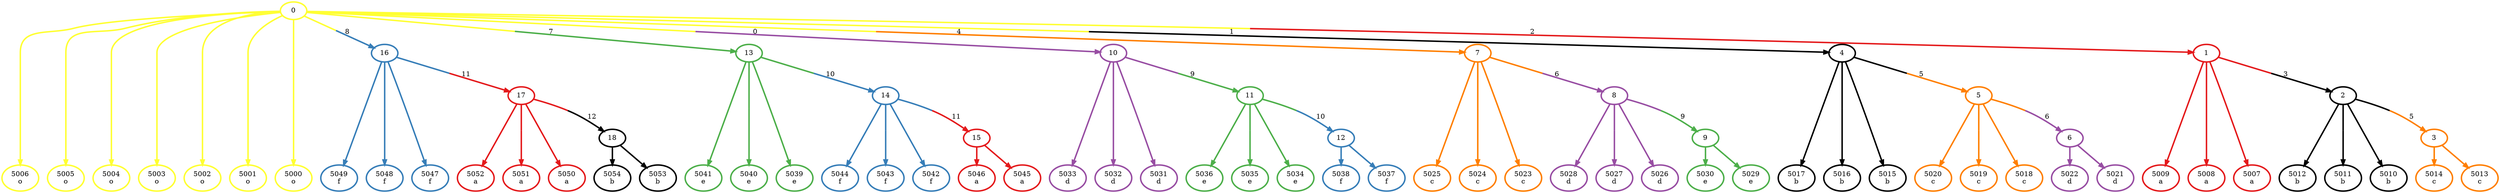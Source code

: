 digraph T {
	{
		rank=same
		0 [penwidth=3,colorscheme=set19,color=0,label="5054\nb"]
		1 [penwidth=3,colorscheme=set19,color=0,label="5053\nb"]
		2 [penwidth=3,colorscheme=set19,color=1,label="5052\na"]
		3 [penwidth=3,colorscheme=set19,color=1,label="5051\na"]
		4 [penwidth=3,colorscheme=set19,color=1,label="5050\na"]
		5 [penwidth=3,colorscheme=set19,color=1,label="5046\na"]
		6 [penwidth=3,colorscheme=set19,color=1,label="5045\na"]
		7 [penwidth=3,colorscheme=set19,color=2,label="5044\nf"]
		8 [penwidth=3,colorscheme=set19,color=2,label="5043\nf"]
		9 [penwidth=3,colorscheme=set19,color=2,label="5042\nf"]
		10 [penwidth=3,colorscheme=set19,color=2,label="5038\nf"]
		11 [penwidth=3,colorscheme=set19,color=2,label="5037\nf"]
		12 [penwidth=3,colorscheme=set19,color=3,label="5036\ne"]
		13 [penwidth=3,colorscheme=set19,color=3,label="5035\ne"]
		14 [penwidth=3,colorscheme=set19,color=3,label="5034\ne"]
		15 [penwidth=3,colorscheme=set19,color=3,label="5030\ne"]
		16 [penwidth=3,colorscheme=set19,color=3,label="5029\ne"]
		17 [penwidth=3,colorscheme=set19,color=4,label="5028\nd"]
		18 [penwidth=3,colorscheme=set19,color=4,label="5027\nd"]
		19 [penwidth=3,colorscheme=set19,color=4,label="5026\nd"]
		20 [penwidth=3,colorscheme=set19,color=4,label="5022\nd"]
		21 [penwidth=3,colorscheme=set19,color=4,label="5021\nd"]
		22 [penwidth=3,colorscheme=set19,color=5,label="5020\nc"]
		23 [penwidth=3,colorscheme=set19,color=5,label="5019\nc"]
		24 [penwidth=3,colorscheme=set19,color=5,label="5018\nc"]
		25 [penwidth=3,colorscheme=set19,color=5,label="5014\nc"]
		26 [penwidth=3,colorscheme=set19,color=5,label="5013\nc"]
		27 [penwidth=3,colorscheme=set19,color=0,label="5012\nb"]
		28 [penwidth=3,colorscheme=set19,color=0,label="5011\nb"]
		29 [penwidth=3,colorscheme=set19,color=0,label="5010\nb"]
		30 [penwidth=3,colorscheme=set19,color=2,label="5049\nf"]
		31 [penwidth=3,colorscheme=set19,color=2,label="5048\nf"]
		32 [penwidth=3,colorscheme=set19,color=2,label="5047\nf"]
		33 [penwidth=3,colorscheme=set19,color=3,label="5041\ne"]
		34 [penwidth=3,colorscheme=set19,color=3,label="5040\ne"]
		35 [penwidth=3,colorscheme=set19,color=3,label="5039\ne"]
		36 [penwidth=3,colorscheme=set19,color=4,label="5033\nd"]
		37 [penwidth=3,colorscheme=set19,color=4,label="5032\nd"]
		38 [penwidth=3,colorscheme=set19,color=4,label="5031\nd"]
		39 [penwidth=3,colorscheme=set19,color=5,label="5025\nc"]
		40 [penwidth=3,colorscheme=set19,color=5,label="5024\nc"]
		41 [penwidth=3,colorscheme=set19,color=5,label="5023\nc"]
		42 [penwidth=3,colorscheme=set19,color=0,label="5017\nb"]
		43 [penwidth=3,colorscheme=set19,color=0,label="5016\nb"]
		44 [penwidth=3,colorscheme=set19,color=0,label="5015\nb"]
		45 [penwidth=3,colorscheme=set19,color=1,label="5009\na"]
		46 [penwidth=3,colorscheme=set19,color=1,label="5008\na"]
		47 [penwidth=3,colorscheme=set19,color=1,label="5007\na"]
		48 [penwidth=3,colorscheme=set19,color=6,label="5006\no"]
		49 [penwidth=3,colorscheme=set19,color=6,label="5005\no"]
		50 [penwidth=3,colorscheme=set19,color=6,label="5004\no"]
		51 [penwidth=3,colorscheme=set19,color=6,label="5003\no"]
		52 [penwidth=3,colorscheme=set19,color=6,label="5002\no"]
		53 [penwidth=3,colorscheme=set19,color=6,label="5001\no"]
		54 [penwidth=3,colorscheme=set19,color=6,label="5000\no"]
	}
	55 [penwidth=3,colorscheme=set19,color=0,label="18"]
	56 [penwidth=3,colorscheme=set19,color=1,label="17"]
	57 [penwidth=3,colorscheme=set19,color=1,label="15"]
	58 [penwidth=3,colorscheme=set19,color=2,label="14"]
	59 [penwidth=3,colorscheme=set19,color=2,label="12"]
	60 [penwidth=3,colorscheme=set19,color=3,label="11"]
	61 [penwidth=3,colorscheme=set19,color=3,label="9"]
	62 [penwidth=3,colorscheme=set19,color=4,label="8"]
	63 [penwidth=3,colorscheme=set19,color=4,label="6"]
	64 [penwidth=3,colorscheme=set19,color=5,label="5"]
	65 [penwidth=3,colorscheme=set19,color=5,label="3"]
	66 [penwidth=3,colorscheme=set19,color=0,label="2"]
	67 [penwidth=3,colorscheme=set19,color=2,label="16"]
	68 [penwidth=3,colorscheme=set19,color=3,label="13"]
	69 [penwidth=3,colorscheme=set19,color=4,label="10"]
	70 [penwidth=3,colorscheme=set19,color=5,label="7"]
	71 [penwidth=3,colorscheme=set19,color=0,label="4"]
	72 [penwidth=3,colorscheme=set19,color=1,label="1"]
	73 [penwidth=3,colorscheme=set19,color=6,label="0"]
	55 -> 0 [penwidth=3,colorscheme=set19,color="0;0.5:0"]
	55 -> 1 [penwidth=3,colorscheme=set19,color="0;0.5:0"]
	56 -> 2 [penwidth=3,colorscheme=set19,color="1;0.5:1"]
	56 -> 3 [penwidth=3,colorscheme=set19,color="1;0.5:1"]
	56 -> 4 [penwidth=3,colorscheme=set19,color="1;0.5:1"]
	56 -> 55 [penwidth=3,colorscheme=set19,color="1;0.5:0",label="12"]
	57 -> 5 [penwidth=3,colorscheme=set19,color="1;0.5:1"]
	57 -> 6 [penwidth=3,colorscheme=set19,color="1;0.5:1"]
	58 -> 7 [penwidth=3,colorscheme=set19,color="2;0.5:2"]
	58 -> 8 [penwidth=3,colorscheme=set19,color="2;0.5:2"]
	58 -> 9 [penwidth=3,colorscheme=set19,color="2;0.5:2"]
	58 -> 57 [penwidth=3,colorscheme=set19,color="2;0.5:1",label="11"]
	59 -> 10 [penwidth=3,colorscheme=set19,color="2;0.5:2"]
	59 -> 11 [penwidth=3,colorscheme=set19,color="2;0.5:2"]
	60 -> 12 [penwidth=3,colorscheme=set19,color="3;0.5:3"]
	60 -> 13 [penwidth=3,colorscheme=set19,color="3;0.5:3"]
	60 -> 14 [penwidth=3,colorscheme=set19,color="3;0.5:3"]
	60 -> 59 [penwidth=3,colorscheme=set19,color="3;0.5:2",label="10"]
	61 -> 15 [penwidth=3,colorscheme=set19,color="3;0.5:3"]
	61 -> 16 [penwidth=3,colorscheme=set19,color="3;0.5:3"]
	62 -> 17 [penwidth=3,colorscheme=set19,color="4;0.5:4"]
	62 -> 18 [penwidth=3,colorscheme=set19,color="4;0.5:4"]
	62 -> 19 [penwidth=3,colorscheme=set19,color="4;0.5:4"]
	62 -> 61 [penwidth=3,colorscheme=set19,color="4;0.5:3",label="9"]
	63 -> 20 [penwidth=3,colorscheme=set19,color="4;0.5:4"]
	63 -> 21 [penwidth=3,colorscheme=set19,color="4;0.5:4"]
	64 -> 22 [penwidth=3,colorscheme=set19,color="5;0.5:5"]
	64 -> 23 [penwidth=3,colorscheme=set19,color="5;0.5:5"]
	64 -> 24 [penwidth=3,colorscheme=set19,color="5;0.5:5"]
	64 -> 63 [penwidth=3,colorscheme=set19,color="5;0.5:4",label="6"]
	65 -> 25 [penwidth=3,colorscheme=set19,color="5;0.5:5"]
	65 -> 26 [penwidth=3,colorscheme=set19,color="5;0.5:5"]
	66 -> 27 [penwidth=3,colorscheme=set19,color="0;0.5:0"]
	66 -> 28 [penwidth=3,colorscheme=set19,color="0;0.5:0"]
	66 -> 29 [penwidth=3,colorscheme=set19,color="0;0.5:0"]
	66 -> 65 [penwidth=3,colorscheme=set19,color="0;0.5:5",label="5"]
	67 -> 30 [penwidth=3,colorscheme=set19,color="2;0.5:2"]
	67 -> 31 [penwidth=3,colorscheme=set19,color="2;0.5:2"]
	67 -> 32 [penwidth=3,colorscheme=set19,color="2;0.5:2"]
	67 -> 56 [penwidth=3,colorscheme=set19,color="2;0.5:1",label="11"]
	68 -> 33 [penwidth=3,colorscheme=set19,color="3;0.5:3"]
	68 -> 34 [penwidth=3,colorscheme=set19,color="3;0.5:3"]
	68 -> 35 [penwidth=3,colorscheme=set19,color="3;0.5:3"]
	68 -> 58 [penwidth=3,colorscheme=set19,color="3;0.5:2",label="10"]
	69 -> 36 [penwidth=3,colorscheme=set19,color="4;0.5:4"]
	69 -> 37 [penwidth=3,colorscheme=set19,color="4;0.5:4"]
	69 -> 38 [penwidth=3,colorscheme=set19,color="4;0.5:4"]
	69 -> 60 [penwidth=3,colorscheme=set19,color="4;0.5:3",label="9"]
	70 -> 39 [penwidth=3,colorscheme=set19,color="5;0.5:5"]
	70 -> 40 [penwidth=3,colorscheme=set19,color="5;0.5:5"]
	70 -> 41 [penwidth=3,colorscheme=set19,color="5;0.5:5"]
	70 -> 62 [penwidth=3,colorscheme=set19,color="5;0.5:4",label="6"]
	71 -> 42 [penwidth=3,colorscheme=set19,color="0;0.5:0"]
	71 -> 43 [penwidth=3,colorscheme=set19,color="0;0.5:0"]
	71 -> 44 [penwidth=3,colorscheme=set19,color="0;0.5:0"]
	71 -> 64 [penwidth=3,colorscheme=set19,color="0;0.5:5",label="5"]
	72 -> 45 [penwidth=3,colorscheme=set19,color="1;0.5:1"]
	72 -> 46 [penwidth=3,colorscheme=set19,color="1;0.5:1"]
	72 -> 47 [penwidth=3,colorscheme=set19,color="1;0.5:1"]
	72 -> 66 [penwidth=3,colorscheme=set19,color="1;0.5:0",label="3"]
	73 -> 48 [penwidth=3,colorscheme=set19,color="6;0.5:6"]
	73 -> 49 [penwidth=3,colorscheme=set19,color="6;0.5:6"]
	73 -> 50 [penwidth=3,colorscheme=set19,color="6;0.5:6"]
	73 -> 51 [penwidth=3,colorscheme=set19,color="6;0.5:6"]
	73 -> 52 [penwidth=3,colorscheme=set19,color="6;0.5:6"]
	73 -> 53 [penwidth=3,colorscheme=set19,color="6;0.5:6"]
	73 -> 54 [penwidth=3,colorscheme=set19,color="6;0.5:6"]
	73 -> 67 [penwidth=3,colorscheme=set19,color="6;0.5:2",label="8"]
	73 -> 68 [penwidth=3,colorscheme=set19,color="6;0.5:3",label="7"]
	73 -> 69 [penwidth=3,colorscheme=set19,color="6;0.5:4",label="0"]
	73 -> 70 [penwidth=3,colorscheme=set19,color="6;0.5:5",label="4"]
	73 -> 71 [penwidth=3,colorscheme=set19,color="6;0.5:0",label="1"]
	73 -> 72 [penwidth=3,colorscheme=set19,color="6;0.5:1",label="2"]
}
